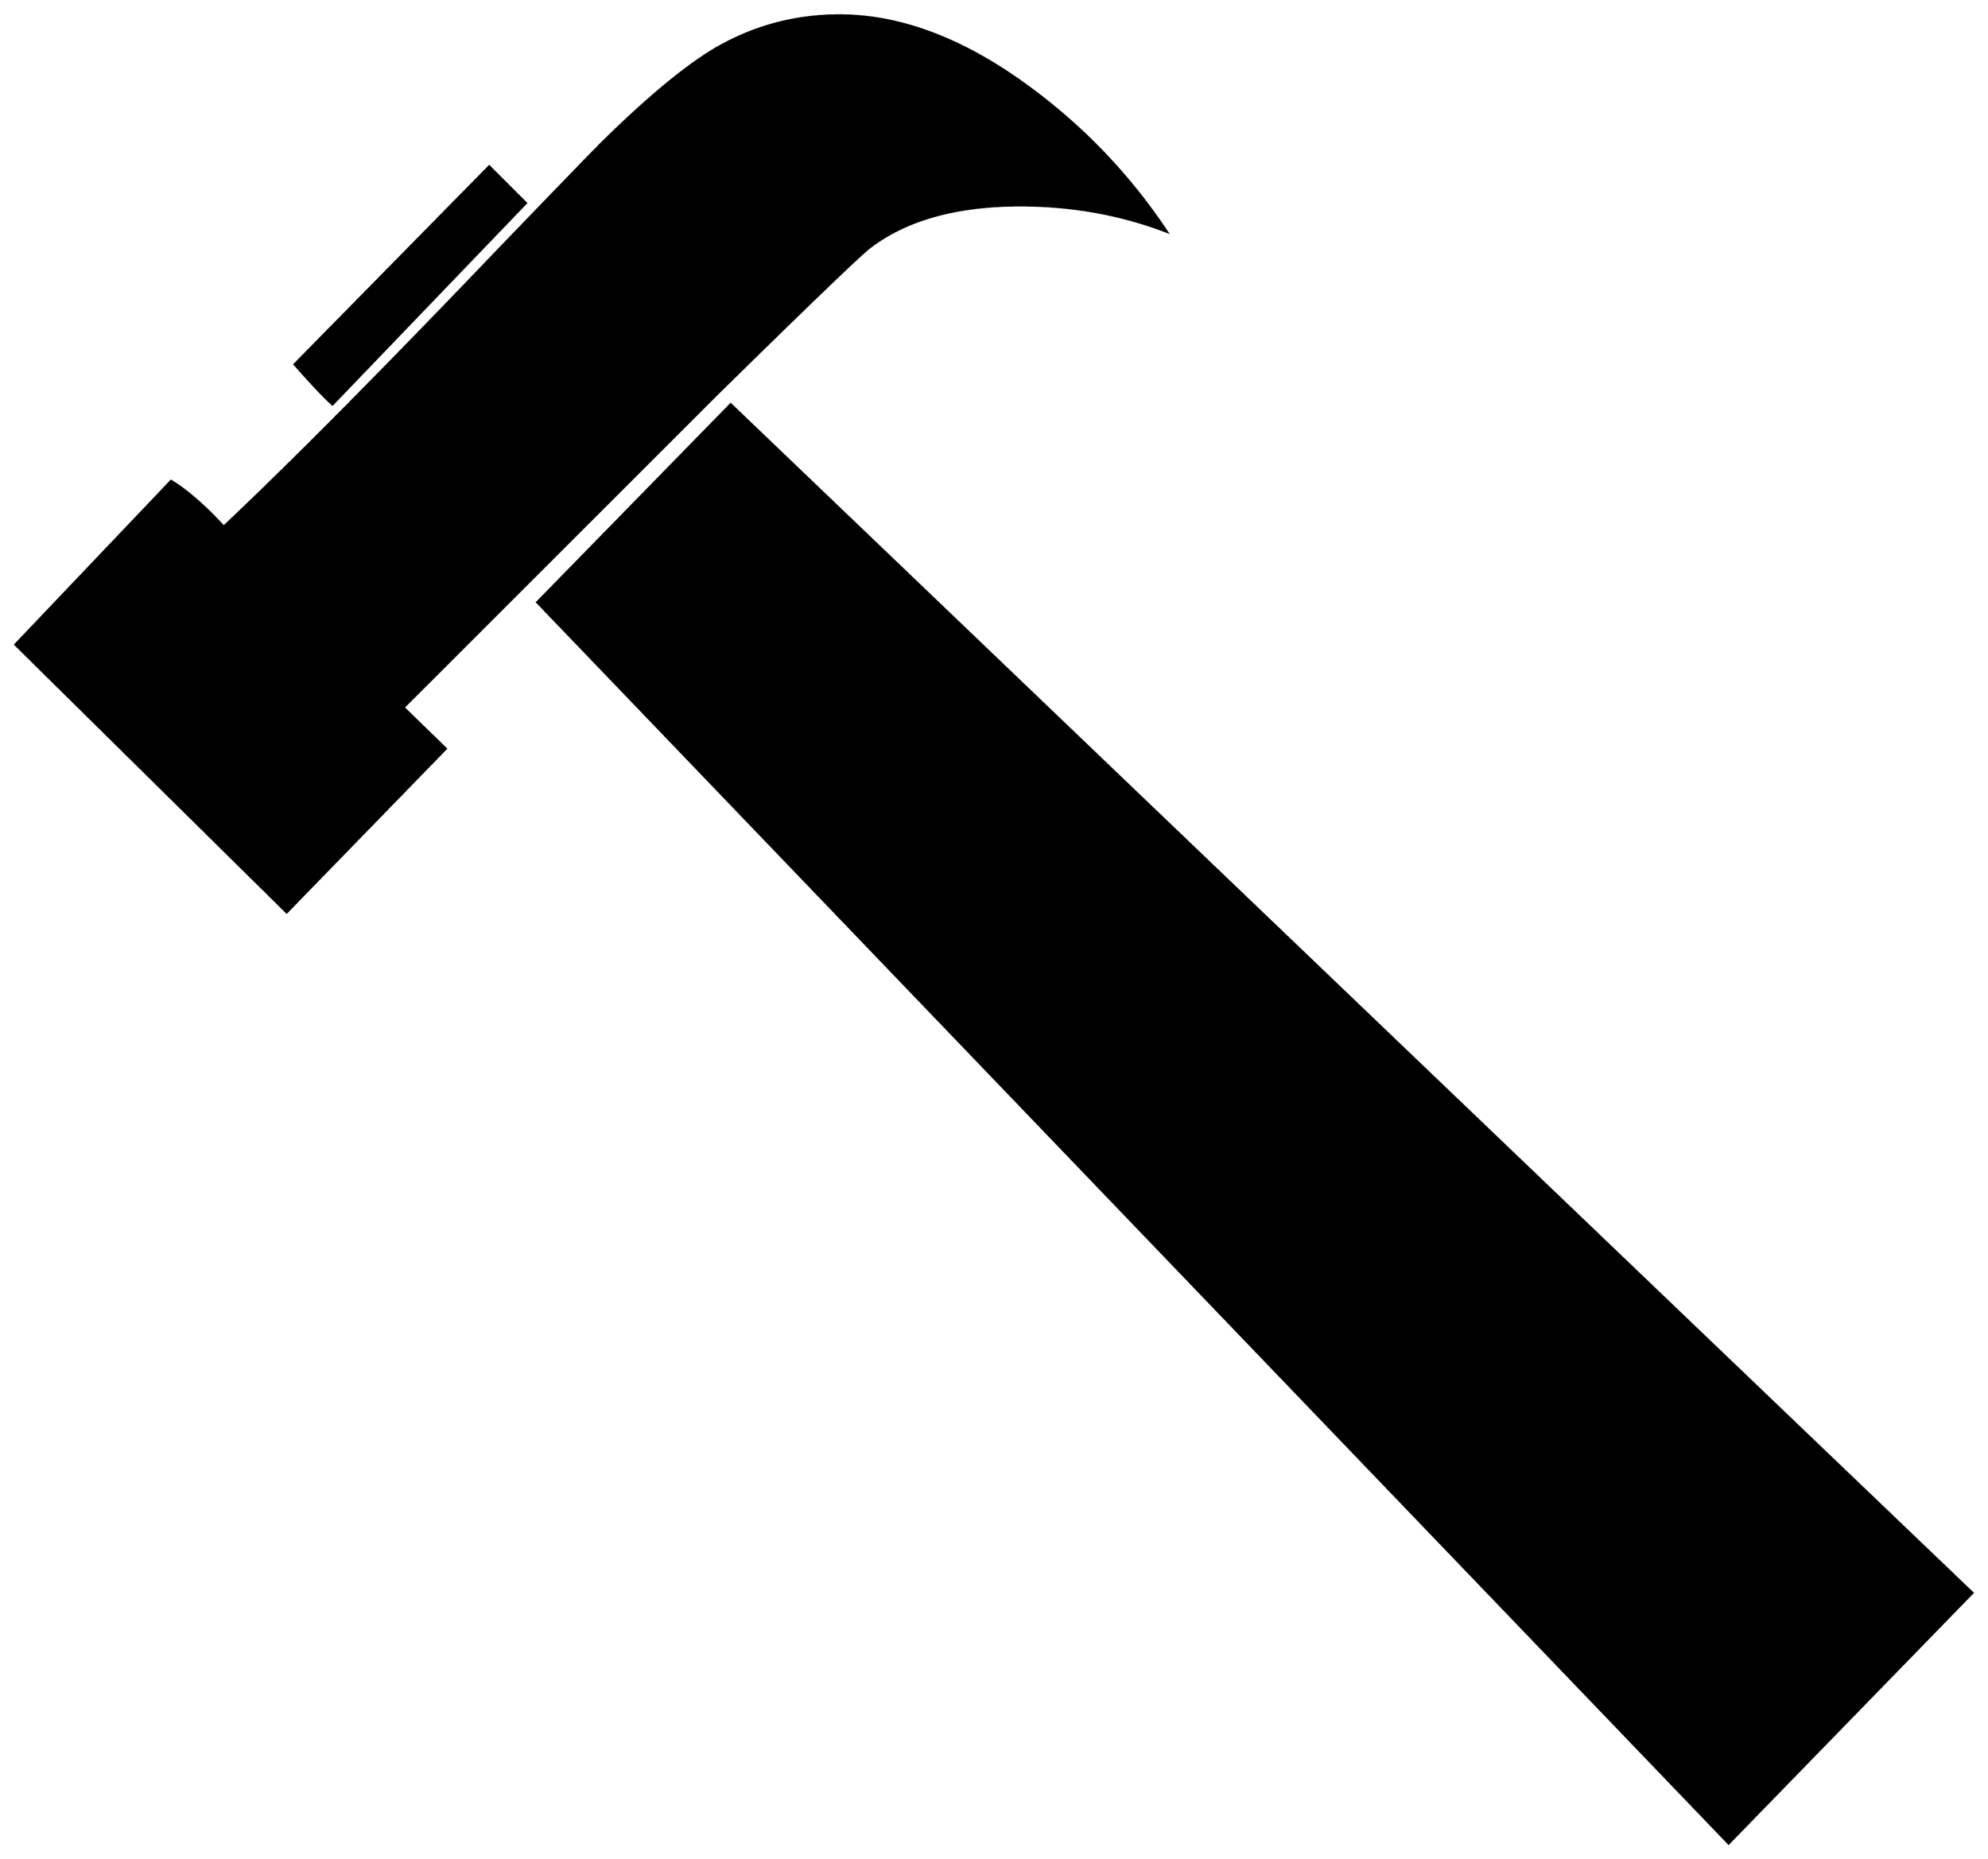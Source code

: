 


\begin{tikzpicture}[y=0.80pt, x=0.80pt, yscale=-1.0, xscale=1.0, inner sep=0pt, outer sep=0pt]
\begin{scope}[shift={(100.0,1736.0)},nonzero rule]
  \path[draw=.,fill=.,line width=1.600pt] (1805.0,-32.0) --
    (1592.0,187.0) -- (551.0,-898.0) -- (720.0,-1071.0) --
    (1805.0,-32.0) -- cycle(1101.0,-1222.0) .. controls
    (1061.0,-1237.333) and (1018.333,-1245.0) .. (973.0,-1245.0) ..
    controls (917.0,-1245.0) and (873.0,-1232.667) ..
    (841.0,-1208.0) .. controls (831.0,-1200.0) and
    (787.0,-1157.667) .. (709.0,-1081.0) .. controls
    (709.0,-1081.0) and (617.333,-989.333) .. (434.0,-806.0) --
    (471.0,-770.0) -- (332.0,-627.0) -- (95.0,-861.0) --
    (231.0,-1004.0) .. controls (244.333,-996.0) and
    (259.667,-982.667) .. (277.0,-964.0) .. controls (334.333,-1018.0)
    and (414.333,-1098.667) .. (517.0,-1206.0) .. controls
    (569.0,-1260.0) and (599.333,-1291.333) .. (608.0,-1300.0) ..
    controls (648.0,-1339.333) and (681.0,-1366.667) ..
    (707.0,-1382.0) .. controls (740.333,-1401.333) and
    (776.333,-1411.0) .. (815.0,-1411.0) .. controls
    (867.667,-1411.0) and (922.0,-1390.667) .. (978.0,-1350.0) ..
    controls (1026.667,-1314.667) and (1067.667,-1272.0) ..
    (1101.0,-1222.0) -- cycle(541.0,-1247.0) -- (372.0,-1071.0)
    .. controls (364.0,-1078.333) and (353.0,-1090.0) ..
    (339.0,-1106.0) -- (509.0,-1279.0) -- (541.0,-1247.0) --
    cycle;
\end{scope}

\end{tikzpicture}


